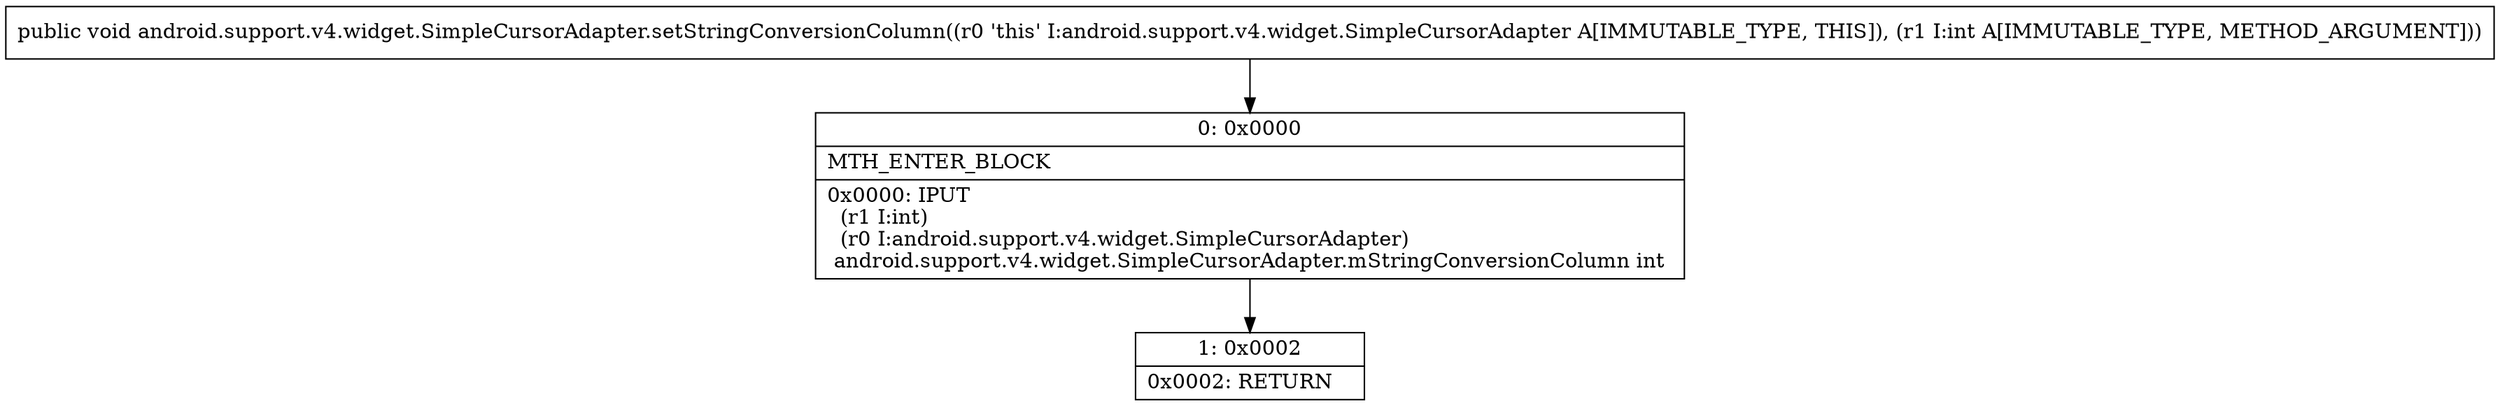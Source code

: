 digraph "CFG forandroid.support.v4.widget.SimpleCursorAdapter.setStringConversionColumn(I)V" {
Node_0 [shape=record,label="{0\:\ 0x0000|MTH_ENTER_BLOCK\l|0x0000: IPUT  \l  (r1 I:int)\l  (r0 I:android.support.v4.widget.SimpleCursorAdapter)\l android.support.v4.widget.SimpleCursorAdapter.mStringConversionColumn int \l}"];
Node_1 [shape=record,label="{1\:\ 0x0002|0x0002: RETURN   \l}"];
MethodNode[shape=record,label="{public void android.support.v4.widget.SimpleCursorAdapter.setStringConversionColumn((r0 'this' I:android.support.v4.widget.SimpleCursorAdapter A[IMMUTABLE_TYPE, THIS]), (r1 I:int A[IMMUTABLE_TYPE, METHOD_ARGUMENT])) }"];
MethodNode -> Node_0;
Node_0 -> Node_1;
}

